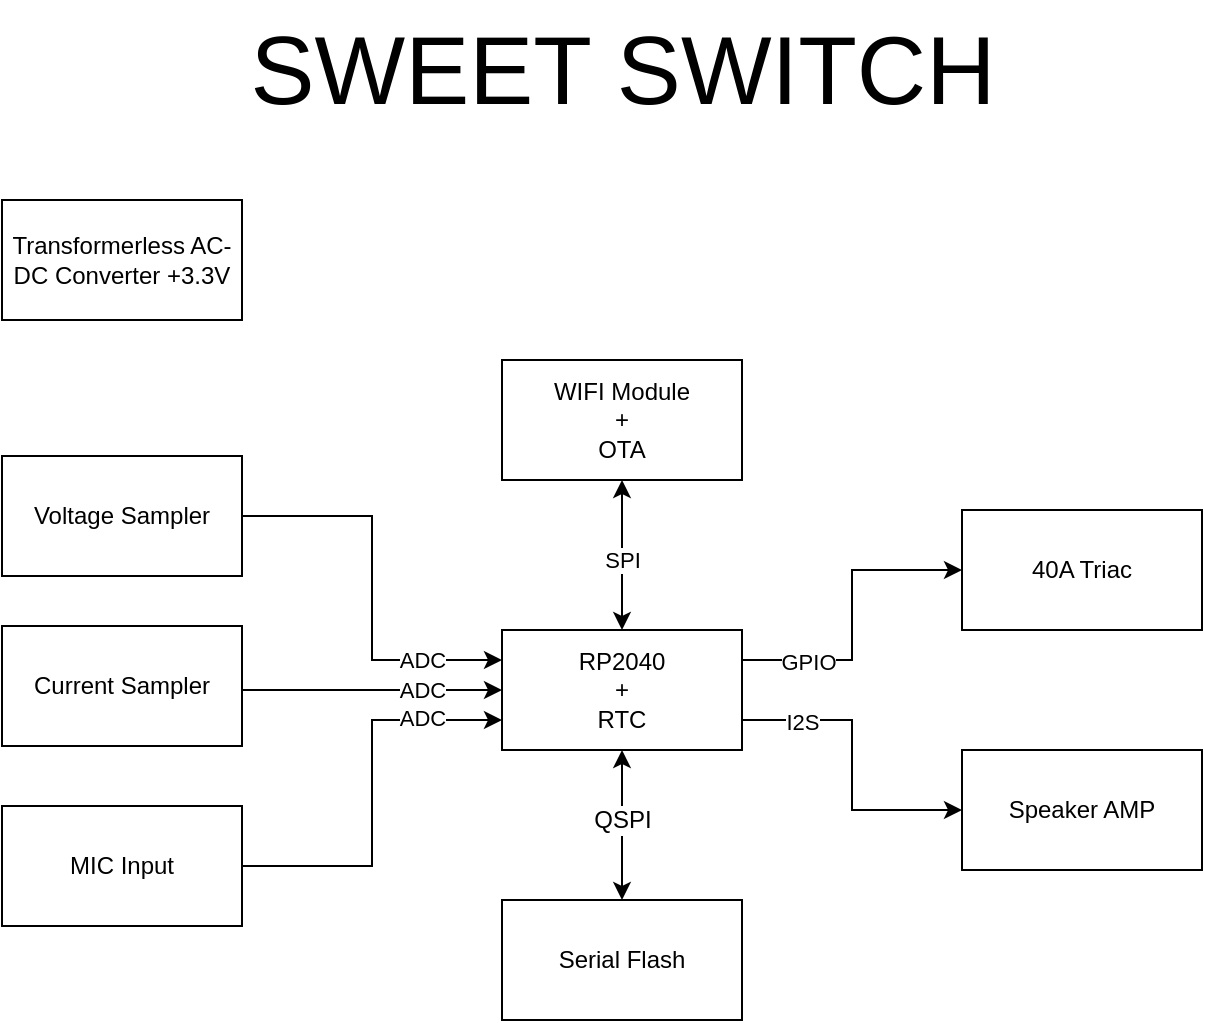 <mxfile version="20.2.8" type="device"><diagram id="i_zeCGnBj_MIoSsXK1UY" name="Page-1"><mxGraphModel dx="1221" dy="754" grid="1" gridSize="10" guides="1" tooltips="1" connect="1" arrows="1" fold="1" page="1" pageScale="1" pageWidth="1100" pageHeight="850" math="0" shadow="0"><root><mxCell id="0"/><mxCell id="1" parent="0"/><mxCell id="B4A7rEdP_fB34qVtbd6C-15" style="edgeStyle=orthogonalEdgeStyle;rounded=0;orthogonalLoop=1;jettySize=auto;html=1;exitX=1;exitY=0.25;exitDx=0;exitDy=0;entryX=0;entryY=0.5;entryDx=0;entryDy=0;startArrow=none;startFill=0;" edge="1" parent="1" source="B4A7rEdP_fB34qVtbd6C-1" target="B4A7rEdP_fB34qVtbd6C-4"><mxGeometry relative="1" as="geometry"/></mxCell><mxCell id="B4A7rEdP_fB34qVtbd6C-18" value="GPIO" style="edgeLabel;html=1;align=center;verticalAlign=middle;resizable=0;points=[];" vertex="1" connectable="0" parent="B4A7rEdP_fB34qVtbd6C-15"><mxGeometry x="-0.574" y="-1" relative="1" as="geometry"><mxPoint as="offset"/></mxGeometry></mxCell><mxCell id="B4A7rEdP_fB34qVtbd6C-16" style="edgeStyle=orthogonalEdgeStyle;rounded=0;orthogonalLoop=1;jettySize=auto;html=1;exitX=1;exitY=0.75;exitDx=0;exitDy=0;startArrow=none;startFill=0;" edge="1" parent="1" source="B4A7rEdP_fB34qVtbd6C-1" target="B4A7rEdP_fB34qVtbd6C-9"><mxGeometry relative="1" as="geometry"/></mxCell><mxCell id="B4A7rEdP_fB34qVtbd6C-17" value="I2S" style="edgeLabel;html=1;align=center;verticalAlign=middle;resizable=0;points=[];" vertex="1" connectable="0" parent="B4A7rEdP_fB34qVtbd6C-16"><mxGeometry x="-0.43" y="-1" relative="1" as="geometry"><mxPoint x="-14" as="offset"/></mxGeometry></mxCell><mxCell id="B4A7rEdP_fB34qVtbd6C-1" value="RP2040&lt;br&gt;+&lt;br&gt;RTC" style="whiteSpace=wrap;html=1;" vertex="1" parent="1"><mxGeometry x="490" y="395" width="120" height="60" as="geometry"/></mxCell><mxCell id="B4A7rEdP_fB34qVtbd6C-13" style="edgeStyle=orthogonalEdgeStyle;rounded=0;orthogonalLoop=1;jettySize=auto;html=1;exitX=1;exitY=0.5;exitDx=0;exitDy=0;entryX=0;entryY=0.25;entryDx=0;entryDy=0;startArrow=none;startFill=0;" edge="1" parent="1" source="B4A7rEdP_fB34qVtbd6C-2" target="B4A7rEdP_fB34qVtbd6C-1"><mxGeometry relative="1" as="geometry"/></mxCell><mxCell id="B4A7rEdP_fB34qVtbd6C-21" value="ADC" style="edgeLabel;html=1;align=center;verticalAlign=middle;resizable=0;points=[];" vertex="1" connectable="0" parent="B4A7rEdP_fB34qVtbd6C-13"><mxGeometry x="0.08" y="-2" relative="1" as="geometry"><mxPoint x="27" y="28" as="offset"/></mxGeometry></mxCell><mxCell id="B4A7rEdP_fB34qVtbd6C-2" value="Voltage Sampler" style="whiteSpace=wrap;html=1;" vertex="1" parent="1"><mxGeometry x="240" y="308" width="120" height="60" as="geometry"/></mxCell><mxCell id="B4A7rEdP_fB34qVtbd6C-12" style="edgeStyle=orthogonalEdgeStyle;rounded=0;orthogonalLoop=1;jettySize=auto;html=1;entryX=0;entryY=0.5;entryDx=0;entryDy=0;startArrow=none;startFill=0;" edge="1" parent="1" target="B4A7rEdP_fB34qVtbd6C-1"><mxGeometry relative="1" as="geometry"><mxPoint x="360" y="425" as="sourcePoint"/><Array as="points"><mxPoint x="360" y="425"/></Array></mxGeometry></mxCell><mxCell id="B4A7rEdP_fB34qVtbd6C-22" value="ADC" style="edgeLabel;html=1;align=center;verticalAlign=middle;resizable=0;points=[];" vertex="1" connectable="0" parent="B4A7rEdP_fB34qVtbd6C-12"><mxGeometry x="0.676" y="1" relative="1" as="geometry"><mxPoint x="-19" y="1" as="offset"/></mxGeometry></mxCell><mxCell id="B4A7rEdP_fB34qVtbd6C-3" value="Current Sampler" style="whiteSpace=wrap;html=1;" vertex="1" parent="1"><mxGeometry x="240" y="393" width="120" height="60" as="geometry"/></mxCell><mxCell id="B4A7rEdP_fB34qVtbd6C-4" value="40A Triac" style="whiteSpace=wrap;html=1;" vertex="1" parent="1"><mxGeometry x="720" y="335" width="120" height="60" as="geometry"/></mxCell><mxCell id="B4A7rEdP_fB34qVtbd6C-5" value="Transformerless AC-DC Converter +3.3V" style="whiteSpace=wrap;html=1;" vertex="1" parent="1"><mxGeometry x="240" y="180" width="120" height="60" as="geometry"/></mxCell><mxCell id="B4A7rEdP_fB34qVtbd6C-14" style="edgeStyle=orthogonalEdgeStyle;rounded=0;orthogonalLoop=1;jettySize=auto;html=1;exitX=0.5;exitY=1;exitDx=0;exitDy=0;entryX=0.5;entryY=0;entryDx=0;entryDy=0;startArrow=classic;startFill=1;" edge="1" parent="1" source="B4A7rEdP_fB34qVtbd6C-6" target="B4A7rEdP_fB34qVtbd6C-1"><mxGeometry relative="1" as="geometry"/></mxCell><mxCell id="B4A7rEdP_fB34qVtbd6C-19" value="SPI" style="edgeLabel;html=1;align=center;verticalAlign=middle;resizable=0;points=[];" vertex="1" connectable="0" parent="B4A7rEdP_fB34qVtbd6C-14"><mxGeometry x="0.267" y="1" relative="1" as="geometry"><mxPoint x="-1" y="-8" as="offset"/></mxGeometry></mxCell><mxCell id="B4A7rEdP_fB34qVtbd6C-6" value="WIFI Module&lt;br&gt;+&lt;br&gt;OTA" style="whiteSpace=wrap;html=1;" vertex="1" parent="1"><mxGeometry x="490" y="260" width="120" height="60" as="geometry"/></mxCell><mxCell id="B4A7rEdP_fB34qVtbd6C-10" style="edgeStyle=orthogonalEdgeStyle;rounded=0;orthogonalLoop=1;jettySize=auto;html=1;exitX=0.5;exitY=0;exitDx=0;exitDy=0;entryX=0.5;entryY=1;entryDx=0;entryDy=0;startArrow=classic;startFill=1;" edge="1" parent="1" source="B4A7rEdP_fB34qVtbd6C-7" target="B4A7rEdP_fB34qVtbd6C-1"><mxGeometry relative="1" as="geometry"/></mxCell><mxCell id="B4A7rEdP_fB34qVtbd6C-27" value="QSPI" style="edgeLabel;html=1;align=center;verticalAlign=middle;resizable=0;points=[];fontSize=12;" vertex="1" connectable="0" parent="B4A7rEdP_fB34qVtbd6C-10"><mxGeometry x="0.369" relative="1" as="geometry"><mxPoint y="11" as="offset"/></mxGeometry></mxCell><mxCell id="B4A7rEdP_fB34qVtbd6C-7" value="Serial Flash" style="whiteSpace=wrap;html=1;" vertex="1" parent="1"><mxGeometry x="490" y="530" width="120" height="60" as="geometry"/></mxCell><mxCell id="B4A7rEdP_fB34qVtbd6C-11" style="edgeStyle=orthogonalEdgeStyle;rounded=0;orthogonalLoop=1;jettySize=auto;html=1;exitX=1;exitY=0.5;exitDx=0;exitDy=0;entryX=0;entryY=0.75;entryDx=0;entryDy=0;startArrow=none;startFill=0;" edge="1" parent="1" source="B4A7rEdP_fB34qVtbd6C-8" target="B4A7rEdP_fB34qVtbd6C-1"><mxGeometry relative="1" as="geometry"/></mxCell><mxCell id="B4A7rEdP_fB34qVtbd6C-23" value="ADC" style="edgeLabel;html=1;align=center;verticalAlign=middle;resizable=0;points=[];" vertex="1" connectable="0" parent="B4A7rEdP_fB34qVtbd6C-11"><mxGeometry x="0.759" y="1" relative="1" as="geometry"><mxPoint x="-16" as="offset"/></mxGeometry></mxCell><mxCell id="B4A7rEdP_fB34qVtbd6C-8" value="MIC Input" style="whiteSpace=wrap;html=1;" vertex="1" parent="1"><mxGeometry x="240" y="483" width="120" height="60" as="geometry"/></mxCell><mxCell id="B4A7rEdP_fB34qVtbd6C-9" value="Speaker AMP" style="whiteSpace=wrap;html=1;" vertex="1" parent="1"><mxGeometry x="720" y="455" width="120" height="60" as="geometry"/></mxCell><mxCell id="B4A7rEdP_fB34qVtbd6C-24" value="&lt;font style=&quot;font-size: 48px;&quot;&gt;SWEET SWITCH&lt;/font&gt;" style="text;html=1;align=center;verticalAlign=middle;resizable=0;points=[];autosize=1;strokeColor=none;fillColor=none;" vertex="1" parent="1"><mxGeometry x="350" y="80" width="400" height="70" as="geometry"/></mxCell></root></mxGraphModel></diagram></mxfile>